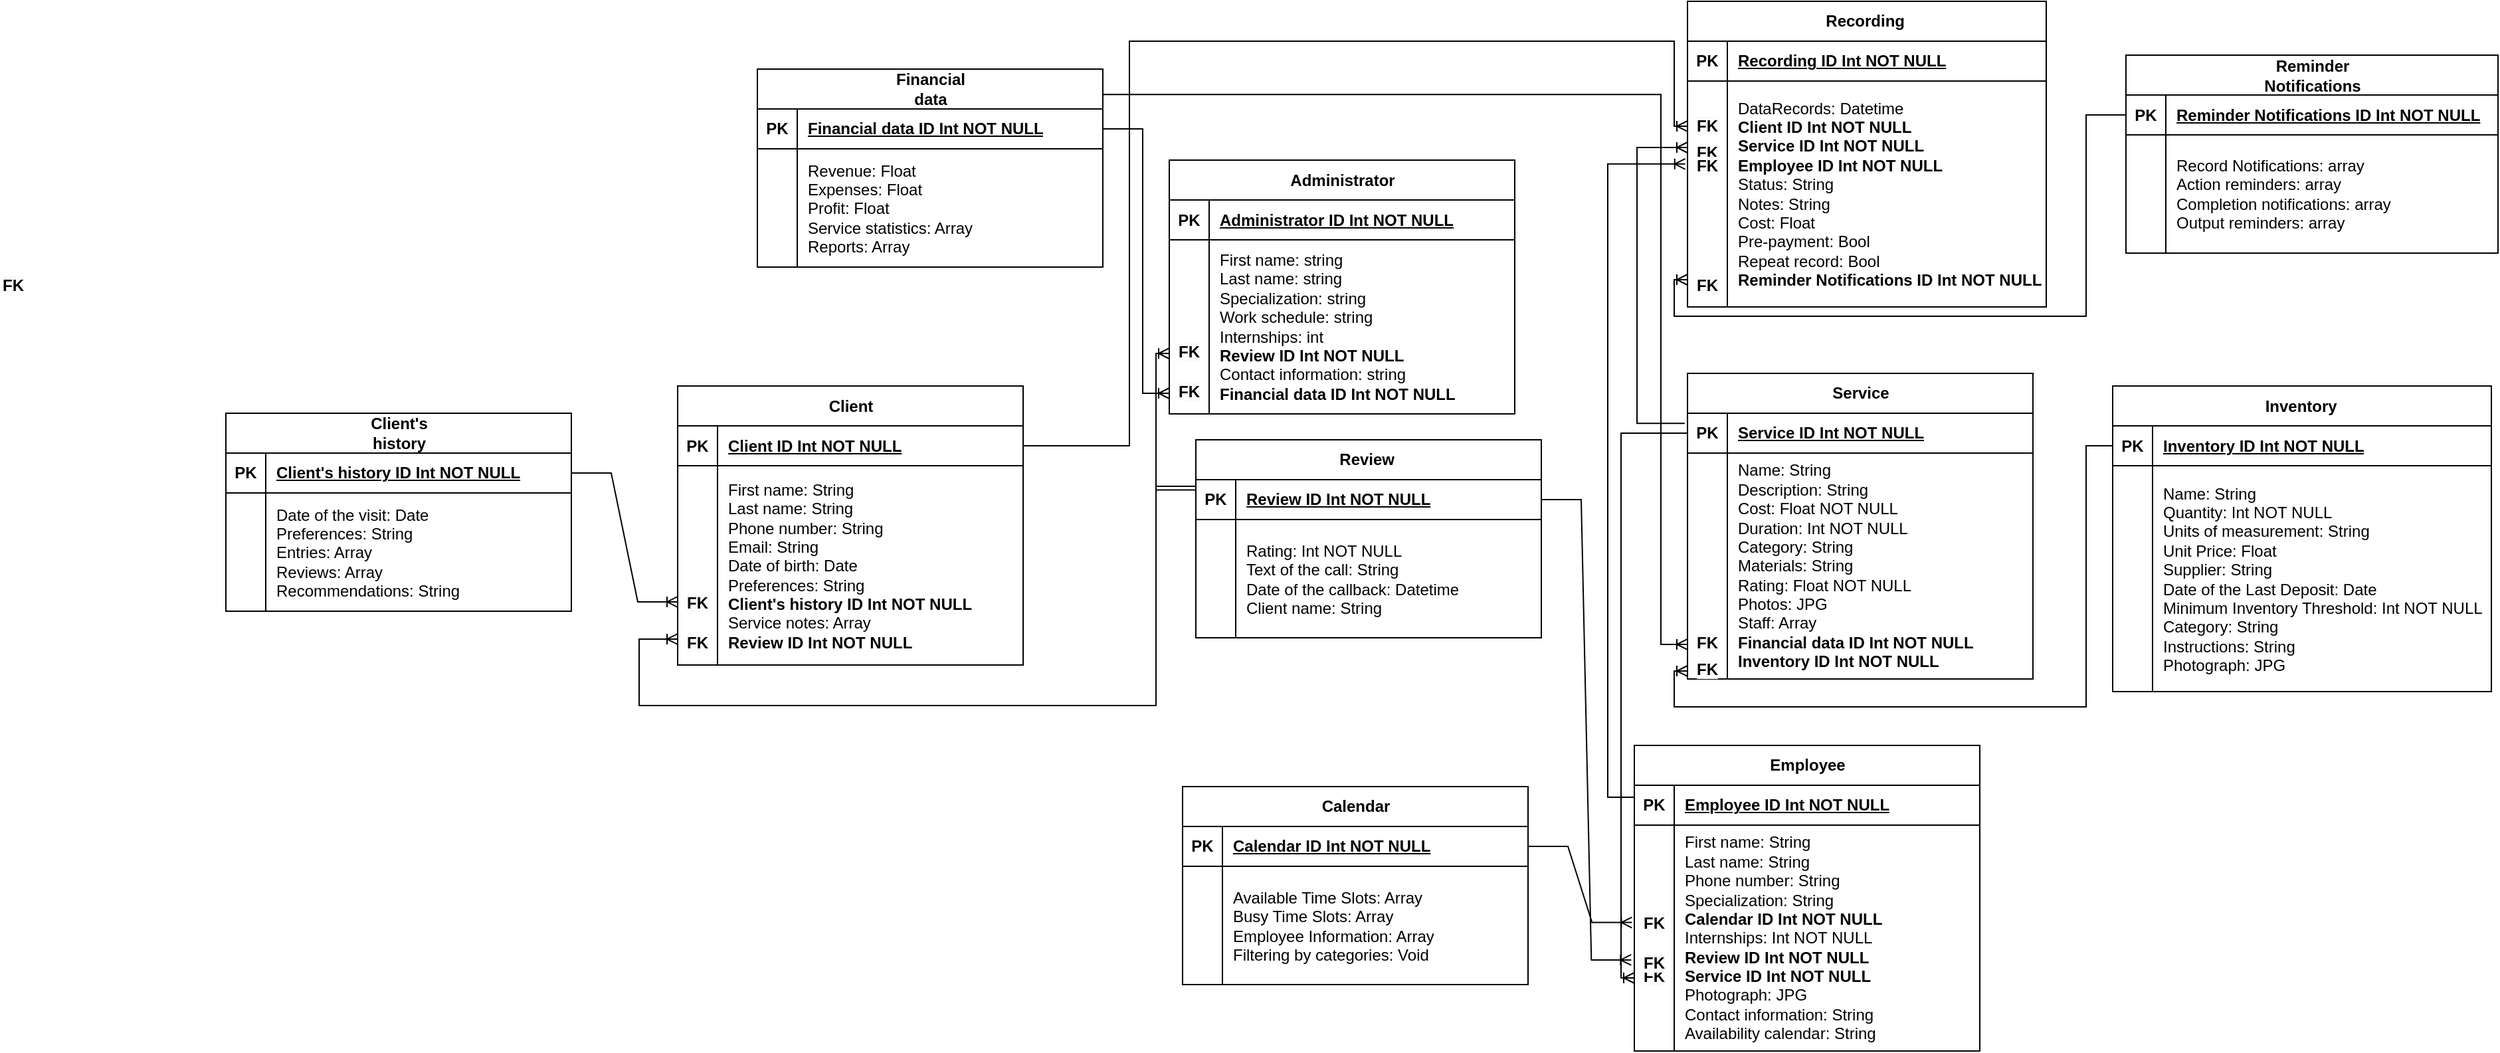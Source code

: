 <mxfile version="24.1.0" type="device">
  <diagram name="Страница — 1" id="0xL8hshr2YgslTUYwJ_A">
    <mxGraphModel dx="2071" dy="956" grid="1" gridSize="10" guides="1" tooltips="1" connect="1" arrows="1" fold="1" page="1" pageScale="1" pageWidth="827" pageHeight="1169" math="0" shadow="0">
      <root>
        <mxCell id="0" />
        <mxCell id="1" parent="0" />
        <mxCell id="ZavuWOCTDrpFLeWUKXMv-10" value="&lt;span style=&quot;text-align: left; text-wrap: wrap;&quot;&gt;Service&lt;/span&gt;" style="shape=table;startSize=30;container=1;collapsible=1;childLayout=tableLayout;fixedRows=1;rowLines=0;fontStyle=1;align=center;resizeLast=1;html=1;" parent="1" vertex="1">
          <mxGeometry x="1310" y="520" width="260" height="230" as="geometry" />
        </mxCell>
        <mxCell id="ZavuWOCTDrpFLeWUKXMv-11" value="" style="shape=tableRow;horizontal=0;startSize=0;swimlaneHead=0;swimlaneBody=0;fillColor=none;collapsible=0;dropTarget=0;points=[[0,0.5],[1,0.5]];portConstraint=eastwest;top=0;left=0;right=0;bottom=1;" parent="ZavuWOCTDrpFLeWUKXMv-10" vertex="1">
          <mxGeometry y="30" width="260" height="30" as="geometry" />
        </mxCell>
        <mxCell id="ZavuWOCTDrpFLeWUKXMv-12" value="PK" style="shape=partialRectangle;connectable=0;fillColor=none;top=0;left=0;bottom=0;right=0;fontStyle=1;overflow=hidden;whiteSpace=wrap;html=1;" parent="ZavuWOCTDrpFLeWUKXMv-11" vertex="1">
          <mxGeometry width="30" height="30" as="geometry">
            <mxRectangle width="30" height="30" as="alternateBounds" />
          </mxGeometry>
        </mxCell>
        <mxCell id="ZavuWOCTDrpFLeWUKXMv-13" value="Service ID Int&amp;nbsp;NOT NULL" style="shape=partialRectangle;connectable=0;fillColor=none;top=0;left=0;bottom=0;right=0;align=left;spacingLeft=6;fontStyle=5;overflow=hidden;whiteSpace=wrap;html=1;" parent="ZavuWOCTDrpFLeWUKXMv-11" vertex="1">
          <mxGeometry x="30" width="230" height="30" as="geometry">
            <mxRectangle width="230" height="30" as="alternateBounds" />
          </mxGeometry>
        </mxCell>
        <mxCell id="ZavuWOCTDrpFLeWUKXMv-14" value="" style="shape=tableRow;horizontal=0;startSize=0;swimlaneHead=0;swimlaneBody=0;fillColor=none;collapsible=0;dropTarget=0;points=[[0,0.5],[1,0.5]];portConstraint=eastwest;top=0;left=0;right=0;bottom=0;" parent="ZavuWOCTDrpFLeWUKXMv-10" vertex="1">
          <mxGeometry y="60" width="260" height="170" as="geometry" />
        </mxCell>
        <mxCell id="ZavuWOCTDrpFLeWUKXMv-15" value="" style="shape=partialRectangle;connectable=0;fillColor=none;top=0;left=0;bottom=0;right=0;editable=1;overflow=hidden;whiteSpace=wrap;html=1;" parent="ZavuWOCTDrpFLeWUKXMv-14" vertex="1">
          <mxGeometry width="30" height="170" as="geometry">
            <mxRectangle width="30" height="170" as="alternateBounds" />
          </mxGeometry>
        </mxCell>
        <mxCell id="ZavuWOCTDrpFLeWUKXMv-16" value="Name: String&lt;br&gt;Description: String&lt;br&gt;Cost: Float NOT NULL&lt;br&gt;Duration: Int NOT NULL&lt;br&gt;Category: String&lt;br&gt;Materials: String&lt;br&gt;Rating: Float NOT NULL&lt;br&gt;Photos: JPG&lt;br&gt;Staff: Array&lt;div&gt;&lt;span style=&quot;font-weight: 700;&quot;&gt;Financial data&amp;nbsp;ID Int&amp;nbsp;NOT NULL&lt;/span&gt;&lt;br&gt;&lt;div&gt;&lt;span style=&quot;font-weight: 700;&quot;&gt;Inventory ID Int&amp;nbsp;NOT NULL&lt;/span&gt;&lt;br&gt;&lt;/div&gt;&lt;/div&gt;" style="shape=partialRectangle;connectable=0;fillColor=none;top=0;left=0;bottom=0;right=0;align=left;spacingLeft=6;overflow=hidden;whiteSpace=wrap;html=1;" parent="ZavuWOCTDrpFLeWUKXMv-14" vertex="1">
          <mxGeometry x="30" width="230" height="170" as="geometry">
            <mxRectangle width="230" height="170" as="alternateBounds" />
          </mxGeometry>
        </mxCell>
        <mxCell id="ZavuWOCTDrpFLeWUKXMv-24" value="&lt;span style=&quot;text-align: left; text-wrap: wrap;&quot;&gt;Client&lt;/span&gt;" style="shape=table;startSize=30;container=1;collapsible=1;childLayout=tableLayout;fixedRows=1;rowLines=0;fontStyle=1;align=center;resizeLast=1;html=1;" parent="1" vertex="1">
          <mxGeometry x="550" y="529.5" width="260" height="210" as="geometry" />
        </mxCell>
        <mxCell id="ZavuWOCTDrpFLeWUKXMv-25" value="" style="shape=tableRow;horizontal=0;startSize=0;swimlaneHead=0;swimlaneBody=0;fillColor=none;collapsible=0;dropTarget=0;points=[[0,0.5],[1,0.5]];portConstraint=eastwest;top=0;left=0;right=0;bottom=1;" parent="ZavuWOCTDrpFLeWUKXMv-24" vertex="1">
          <mxGeometry y="30" width="260" height="30" as="geometry" />
        </mxCell>
        <mxCell id="ZavuWOCTDrpFLeWUKXMv-26" value="PK" style="shape=partialRectangle;connectable=0;fillColor=none;top=0;left=0;bottom=0;right=0;fontStyle=1;overflow=hidden;whiteSpace=wrap;html=1;" parent="ZavuWOCTDrpFLeWUKXMv-25" vertex="1">
          <mxGeometry width="30" height="30" as="geometry">
            <mxRectangle width="30" height="30" as="alternateBounds" />
          </mxGeometry>
        </mxCell>
        <mxCell id="ZavuWOCTDrpFLeWUKXMv-27" value="Client ID Int&amp;nbsp;NOT NULL" style="shape=partialRectangle;connectable=0;fillColor=none;top=0;left=0;bottom=0;right=0;align=left;spacingLeft=6;fontStyle=5;overflow=hidden;whiteSpace=wrap;html=1;" parent="ZavuWOCTDrpFLeWUKXMv-25" vertex="1">
          <mxGeometry x="30" width="230" height="30" as="geometry">
            <mxRectangle width="230" height="30" as="alternateBounds" />
          </mxGeometry>
        </mxCell>
        <mxCell id="ZavuWOCTDrpFLeWUKXMv-28" value="" style="shape=tableRow;horizontal=0;startSize=0;swimlaneHead=0;swimlaneBody=0;fillColor=none;collapsible=0;dropTarget=0;points=[[0,0.5],[1,0.5]];portConstraint=eastwest;top=0;left=0;right=0;bottom=0;" parent="ZavuWOCTDrpFLeWUKXMv-24" vertex="1">
          <mxGeometry y="60" width="260" height="150" as="geometry" />
        </mxCell>
        <mxCell id="ZavuWOCTDrpFLeWUKXMv-29" value="" style="shape=partialRectangle;connectable=0;fillColor=none;top=0;left=0;bottom=0;right=0;editable=1;overflow=hidden;whiteSpace=wrap;html=1;" parent="ZavuWOCTDrpFLeWUKXMv-28" vertex="1">
          <mxGeometry width="30" height="150" as="geometry">
            <mxRectangle width="30" height="150" as="alternateBounds" />
          </mxGeometry>
        </mxCell>
        <mxCell id="ZavuWOCTDrpFLeWUKXMv-30" value="First name: String&lt;br style=&quot;padding: 0px; margin: 0px;&quot;&gt;Last name: String&lt;br style=&quot;padding: 0px; margin: 0px;&quot;&gt;Phone number: String&lt;br style=&quot;padding: 0px; margin: 0px;&quot;&gt;Email: String&amp;nbsp;&lt;br style=&quot;padding: 0px; margin: 0px;&quot;&gt;Date of birth: Date&lt;br style=&quot;padding: 0px; margin: 0px;&quot;&gt;Preferences: String&lt;br style=&quot;padding: 0px; margin: 0px;&quot;&gt;&lt;span style=&quot;font-weight: 700;&quot;&gt;Client&#39;s history ID Int&amp;nbsp;NOT NULL&lt;/span&gt;&lt;br style=&quot;padding: 0px; margin: 0px;&quot;&gt;Service notes: Array&lt;br style=&quot;padding: 0px; margin: 0px;&quot;&gt;&lt;span style=&quot;font-weight: 700;&quot;&gt;Review ID Int&amp;nbsp;NOT NULL&lt;/span&gt;" style="shape=partialRectangle;connectable=0;fillColor=none;top=0;left=0;bottom=0;right=0;align=left;spacingLeft=6;overflow=hidden;whiteSpace=wrap;html=1;" parent="ZavuWOCTDrpFLeWUKXMv-28" vertex="1">
          <mxGeometry x="30" width="230" height="150" as="geometry">
            <mxRectangle width="230" height="150" as="alternateBounds" />
          </mxGeometry>
        </mxCell>
        <mxCell id="ZavuWOCTDrpFLeWUKXMv-31" value="&lt;b style=&quot;color: rgb(0, 0, 0); font-family: Helvetica; font-size: 12px; font-style: normal; font-variant-ligatures: normal; font-variant-caps: normal; letter-spacing: normal; orphans: 2; text-indent: 0px; text-transform: none; widows: 2; word-spacing: 0px; -webkit-text-stroke-width: 0px; white-space: normal; background-color: rgb(251, 251, 251); text-decoration-thickness: initial; text-decoration-style: initial; text-decoration-color: initial;&quot;&gt;FK&lt;/b&gt;" style="text;whiteSpace=wrap;html=1;align=center;" parent="1" vertex="1">
          <mxGeometry x="550" y="679" width="30" height="20" as="geometry" />
        </mxCell>
        <mxCell id="ZavuWOCTDrpFLeWUKXMv-32" value="&lt;b style=&quot;color: rgb(0, 0, 0); font-family: Helvetica; font-size: 12px; font-style: normal; font-variant-ligatures: normal; font-variant-caps: normal; letter-spacing: normal; orphans: 2; text-align: center; text-indent: 0px; text-transform: none; widows: 2; word-spacing: 0px; -webkit-text-stroke-width: 0px; white-space: normal; text-decoration-thickness: initial; text-decoration-style: initial; text-decoration-color: initial; background-color: rgb(251, 251, 251);&quot;&gt;FK&lt;/b&gt;" style="text;whiteSpace=wrap;html=1;" parent="1" vertex="1">
          <mxGeometry x="40" y="440" width="20" height="20" as="geometry" />
        </mxCell>
        <mxCell id="ZavuWOCTDrpFLeWUKXMv-36" value="Employee" style="shape=table;startSize=30;container=1;collapsible=1;childLayout=tableLayout;fixedRows=1;rowLines=0;fontStyle=1;align=center;resizeLast=1;html=1;" parent="1" vertex="1">
          <mxGeometry x="1270" y="800" width="260" height="230" as="geometry" />
        </mxCell>
        <mxCell id="ZavuWOCTDrpFLeWUKXMv-37" value="" style="shape=tableRow;horizontal=0;startSize=0;swimlaneHead=0;swimlaneBody=0;fillColor=none;collapsible=0;dropTarget=0;points=[[0,0.5],[1,0.5]];portConstraint=eastwest;top=0;left=0;right=0;bottom=1;" parent="ZavuWOCTDrpFLeWUKXMv-36" vertex="1">
          <mxGeometry y="30" width="260" height="30" as="geometry" />
        </mxCell>
        <mxCell id="ZavuWOCTDrpFLeWUKXMv-38" value="PK" style="shape=partialRectangle;connectable=0;fillColor=none;top=0;left=0;bottom=0;right=0;fontStyle=1;overflow=hidden;whiteSpace=wrap;html=1;" parent="ZavuWOCTDrpFLeWUKXMv-37" vertex="1">
          <mxGeometry width="30" height="30" as="geometry">
            <mxRectangle width="30" height="30" as="alternateBounds" />
          </mxGeometry>
        </mxCell>
        <mxCell id="ZavuWOCTDrpFLeWUKXMv-39" value="&lt;span style=&quot;text-align: center; text-wrap: nowrap;&quot;&gt;Employee&lt;/span&gt;&amp;nbsp;ID Int&amp;nbsp;NOT NULL" style="shape=partialRectangle;connectable=0;fillColor=none;top=0;left=0;bottom=0;right=0;align=left;spacingLeft=6;fontStyle=5;overflow=hidden;whiteSpace=wrap;html=1;" parent="ZavuWOCTDrpFLeWUKXMv-37" vertex="1">
          <mxGeometry x="30" width="230" height="30" as="geometry">
            <mxRectangle width="230" height="30" as="alternateBounds" />
          </mxGeometry>
        </mxCell>
        <mxCell id="ZavuWOCTDrpFLeWUKXMv-40" value="" style="shape=tableRow;horizontal=0;startSize=0;swimlaneHead=0;swimlaneBody=0;fillColor=none;collapsible=0;dropTarget=0;points=[[0,0.5],[1,0.5]];portConstraint=eastwest;top=0;left=0;right=0;bottom=0;" parent="ZavuWOCTDrpFLeWUKXMv-36" vertex="1">
          <mxGeometry y="60" width="260" height="170" as="geometry" />
        </mxCell>
        <mxCell id="ZavuWOCTDrpFLeWUKXMv-41" value="" style="shape=partialRectangle;connectable=0;fillColor=none;top=0;left=0;bottom=0;right=0;editable=1;overflow=hidden;whiteSpace=wrap;html=1;" parent="ZavuWOCTDrpFLeWUKXMv-40" vertex="1">
          <mxGeometry width="30" height="170" as="geometry">
            <mxRectangle width="30" height="170" as="alternateBounds" />
          </mxGeometry>
        </mxCell>
        <mxCell id="ZavuWOCTDrpFLeWUKXMv-42" value="First name: String&lt;br style=&quot;padding: 0px; margin: 0px;&quot;&gt;Last name: String&lt;br style=&quot;padding: 0px; margin: 0px;&quot;&gt;Phone number: String&lt;br style=&quot;padding: 0px; margin: 0px;&quot;&gt;Specialization: String&lt;br&gt;&lt;span style=&quot;font-weight: 700;&quot;&gt;Calendar&amp;nbsp;ID Int&amp;nbsp;NOT NULL&lt;/span&gt;&lt;br&gt;Internships: Int NOT NULL&lt;br&gt;&lt;span style=&quot;font-weight: 700;&quot;&gt;Review ID Int&amp;nbsp;NOT NULL&lt;/span&gt;&lt;br&gt;&lt;span style=&quot;font-weight: 700;&quot;&gt;Service ID Int NOT NULL&lt;/span&gt;&lt;br&gt;Photograph: JPG&lt;br&gt;Contact information: String&lt;br&gt;Availability calendar: String" style="shape=partialRectangle;connectable=0;fillColor=none;top=0;left=0;bottom=0;right=0;align=left;spacingLeft=6;overflow=hidden;whiteSpace=wrap;html=1;" parent="ZavuWOCTDrpFLeWUKXMv-40" vertex="1">
          <mxGeometry x="30" width="230" height="170" as="geometry">
            <mxRectangle width="230" height="170" as="alternateBounds" />
          </mxGeometry>
        </mxCell>
        <mxCell id="ZavuWOCTDrpFLeWUKXMv-44" value="&lt;span style=&quot;text-align: left; text-wrap: wrap;&quot;&gt;Recording&lt;/span&gt;&lt;span style=&quot;font-weight: 400; text-align: left; text-wrap: wrap;&quot;&gt;&amp;nbsp;&lt;/span&gt;" style="shape=table;startSize=30;container=1;collapsible=1;childLayout=tableLayout;fixedRows=1;rowLines=0;fontStyle=1;align=center;resizeLast=1;html=1;" parent="1" vertex="1">
          <mxGeometry x="1310" y="240" width="270" height="230" as="geometry" />
        </mxCell>
        <mxCell id="ZavuWOCTDrpFLeWUKXMv-45" value="" style="shape=tableRow;horizontal=0;startSize=0;swimlaneHead=0;swimlaneBody=0;fillColor=none;collapsible=0;dropTarget=0;points=[[0,0.5],[1,0.5]];portConstraint=eastwest;top=0;left=0;right=0;bottom=1;" parent="ZavuWOCTDrpFLeWUKXMv-44" vertex="1">
          <mxGeometry y="30" width="270" height="30" as="geometry" />
        </mxCell>
        <mxCell id="ZavuWOCTDrpFLeWUKXMv-46" value="PK" style="shape=partialRectangle;connectable=0;fillColor=none;top=0;left=0;bottom=0;right=0;fontStyle=1;overflow=hidden;whiteSpace=wrap;html=1;" parent="ZavuWOCTDrpFLeWUKXMv-45" vertex="1">
          <mxGeometry width="30" height="30" as="geometry">
            <mxRectangle width="30" height="30" as="alternateBounds" />
          </mxGeometry>
        </mxCell>
        <mxCell id="ZavuWOCTDrpFLeWUKXMv-47" value="Recording ID Int&amp;nbsp;NOT NULL" style="shape=partialRectangle;connectable=0;fillColor=none;top=0;left=0;bottom=0;right=0;align=left;spacingLeft=6;fontStyle=5;overflow=hidden;whiteSpace=wrap;html=1;" parent="ZavuWOCTDrpFLeWUKXMv-45" vertex="1">
          <mxGeometry x="30" width="240" height="30" as="geometry">
            <mxRectangle width="240" height="30" as="alternateBounds" />
          </mxGeometry>
        </mxCell>
        <mxCell id="ZavuWOCTDrpFLeWUKXMv-48" value="" style="shape=tableRow;horizontal=0;startSize=0;swimlaneHead=0;swimlaneBody=0;fillColor=none;collapsible=0;dropTarget=0;points=[[0,0.5],[1,0.5]];portConstraint=eastwest;top=0;left=0;right=0;bottom=0;" parent="ZavuWOCTDrpFLeWUKXMv-44" vertex="1">
          <mxGeometry y="60" width="270" height="170" as="geometry" />
        </mxCell>
        <mxCell id="ZavuWOCTDrpFLeWUKXMv-49" value="" style="shape=partialRectangle;connectable=0;fillColor=none;top=0;left=0;bottom=0;right=0;editable=1;overflow=hidden;whiteSpace=wrap;html=1;" parent="ZavuWOCTDrpFLeWUKXMv-48" vertex="1">
          <mxGeometry width="30" height="170" as="geometry">
            <mxRectangle width="30" height="170" as="alternateBounds" />
          </mxGeometry>
        </mxCell>
        <mxCell id="ZavuWOCTDrpFLeWUKXMv-50" value="DataRecords: Datetime&lt;br&gt;&lt;span style=&quot;font-weight: 700;&quot;&gt;Client ID Int NOT NULL&lt;/span&gt;&lt;br&gt;&lt;span style=&quot;font-weight: 700;&quot;&gt;Service ID Int NOT NULL&lt;/span&gt;&lt;br&gt;&lt;span style=&quot;font-weight: 700; text-wrap: nowrap; text-align: center;&quot;&gt;Employee&lt;/span&gt;&lt;span style=&quot;font-weight: 700;&quot;&gt;&amp;nbsp;ID Int NOT NULL&lt;/span&gt;&lt;br&gt;Status: String&lt;br&gt;Notes: String&lt;br&gt;Cost: Float&amp;nbsp;&lt;br&gt;Pre-payment: Bool&amp;nbsp;&lt;br&gt;Repeat record: Bool&amp;nbsp;&lt;br&gt;&lt;span style=&quot;font-weight: 700;&quot;&gt;Reminder Notifications&amp;nbsp;ID Int&amp;nbsp;NOT NULL&lt;/span&gt;" style="shape=partialRectangle;connectable=0;fillColor=none;top=0;left=0;bottom=0;right=0;align=left;spacingLeft=6;overflow=hidden;whiteSpace=wrap;html=1;" parent="ZavuWOCTDrpFLeWUKXMv-48" vertex="1">
          <mxGeometry x="30" width="240" height="170" as="geometry">
            <mxRectangle width="240" height="170" as="alternateBounds" />
          </mxGeometry>
        </mxCell>
        <mxCell id="nVaocaOWp-77uA6Ea02G-2" value="&lt;span style=&quot;text-align: left; text-wrap: wrap;&quot;&gt;Calendar&lt;/span&gt;" style="shape=table;startSize=30;container=1;collapsible=1;childLayout=tableLayout;fixedRows=1;rowLines=0;fontStyle=1;align=center;resizeLast=1;html=1;" vertex="1" parent="1">
          <mxGeometry x="930" y="831" width="260" height="149" as="geometry" />
        </mxCell>
        <mxCell id="nVaocaOWp-77uA6Ea02G-3" value="" style="shape=tableRow;horizontal=0;startSize=0;swimlaneHead=0;swimlaneBody=0;fillColor=none;collapsible=0;dropTarget=0;points=[[0,0.5],[1,0.5]];portConstraint=eastwest;top=0;left=0;right=0;bottom=1;" vertex="1" parent="nVaocaOWp-77uA6Ea02G-2">
          <mxGeometry y="30" width="260" height="30" as="geometry" />
        </mxCell>
        <mxCell id="nVaocaOWp-77uA6Ea02G-4" value="PK" style="shape=partialRectangle;connectable=0;fillColor=none;top=0;left=0;bottom=0;right=0;fontStyle=1;overflow=hidden;whiteSpace=wrap;html=1;" vertex="1" parent="nVaocaOWp-77uA6Ea02G-3">
          <mxGeometry width="30" height="30" as="geometry">
            <mxRectangle width="30" height="30" as="alternateBounds" />
          </mxGeometry>
        </mxCell>
        <mxCell id="nVaocaOWp-77uA6Ea02G-5" value="Calendar&amp;nbsp;ID Int&amp;nbsp;NOT NULL" style="shape=partialRectangle;connectable=0;fillColor=none;top=0;left=0;bottom=0;right=0;align=left;spacingLeft=6;fontStyle=5;overflow=hidden;whiteSpace=wrap;html=1;" vertex="1" parent="nVaocaOWp-77uA6Ea02G-3">
          <mxGeometry x="30" width="230" height="30" as="geometry">
            <mxRectangle width="230" height="30" as="alternateBounds" />
          </mxGeometry>
        </mxCell>
        <mxCell id="nVaocaOWp-77uA6Ea02G-6" value="" style="shape=tableRow;horizontal=0;startSize=0;swimlaneHead=0;swimlaneBody=0;fillColor=none;collapsible=0;dropTarget=0;points=[[0,0.5],[1,0.5]];portConstraint=eastwest;top=0;left=0;right=0;bottom=0;" vertex="1" parent="nVaocaOWp-77uA6Ea02G-2">
          <mxGeometry y="60" width="260" height="89" as="geometry" />
        </mxCell>
        <mxCell id="nVaocaOWp-77uA6Ea02G-7" value="" style="shape=partialRectangle;connectable=0;fillColor=none;top=0;left=0;bottom=0;right=0;editable=1;overflow=hidden;whiteSpace=wrap;html=1;" vertex="1" parent="nVaocaOWp-77uA6Ea02G-6">
          <mxGeometry width="30" height="89" as="geometry">
            <mxRectangle width="30" height="89" as="alternateBounds" />
          </mxGeometry>
        </mxCell>
        <mxCell id="nVaocaOWp-77uA6Ea02G-8" value="Available Time Slots: Array&lt;br style=&quot;padding: 0px; margin: 0px;&quot;&gt;Busy Time Slots: Array&lt;br style=&quot;padding: 0px; margin: 0px;&quot;&gt;Employee Information: Array&lt;br style=&quot;padding: 0px; margin: 0px;&quot;&gt;Filtering by categories: Void" style="shape=partialRectangle;connectable=0;fillColor=none;top=0;left=0;bottom=0;right=0;align=left;spacingLeft=6;overflow=hidden;whiteSpace=wrap;html=1;" vertex="1" parent="nVaocaOWp-77uA6Ea02G-6">
          <mxGeometry x="30" width="230" height="89" as="geometry">
            <mxRectangle width="230" height="89" as="alternateBounds" />
          </mxGeometry>
        </mxCell>
        <mxCell id="nVaocaOWp-77uA6Ea02G-10" value="&lt;span style=&quot;text-align: left; text-wrap: wrap;&quot;&gt;Review&amp;nbsp;&lt;/span&gt;" style="shape=table;startSize=30;container=1;collapsible=1;childLayout=tableLayout;fixedRows=1;rowLines=0;fontStyle=1;align=center;resizeLast=1;html=1;" vertex="1" parent="1">
          <mxGeometry x="940" y="570" width="260" height="149" as="geometry" />
        </mxCell>
        <mxCell id="nVaocaOWp-77uA6Ea02G-11" value="" style="shape=tableRow;horizontal=0;startSize=0;swimlaneHead=0;swimlaneBody=0;fillColor=none;collapsible=0;dropTarget=0;points=[[0,0.5],[1,0.5]];portConstraint=eastwest;top=0;left=0;right=0;bottom=1;" vertex="1" parent="nVaocaOWp-77uA6Ea02G-10">
          <mxGeometry y="30" width="260" height="30" as="geometry" />
        </mxCell>
        <mxCell id="nVaocaOWp-77uA6Ea02G-12" value="PK" style="shape=partialRectangle;connectable=0;fillColor=none;top=0;left=0;bottom=0;right=0;fontStyle=1;overflow=hidden;whiteSpace=wrap;html=1;" vertex="1" parent="nVaocaOWp-77uA6Ea02G-11">
          <mxGeometry width="30" height="30" as="geometry">
            <mxRectangle width="30" height="30" as="alternateBounds" />
          </mxGeometry>
        </mxCell>
        <mxCell id="nVaocaOWp-77uA6Ea02G-13" value="Review ID Int&amp;nbsp;NOT NULL" style="shape=partialRectangle;connectable=0;fillColor=none;top=0;left=0;bottom=0;right=0;align=left;spacingLeft=6;fontStyle=5;overflow=hidden;whiteSpace=wrap;html=1;" vertex="1" parent="nVaocaOWp-77uA6Ea02G-11">
          <mxGeometry x="30" width="230" height="30" as="geometry">
            <mxRectangle width="230" height="30" as="alternateBounds" />
          </mxGeometry>
        </mxCell>
        <mxCell id="nVaocaOWp-77uA6Ea02G-14" value="" style="shape=tableRow;horizontal=0;startSize=0;swimlaneHead=0;swimlaneBody=0;fillColor=none;collapsible=0;dropTarget=0;points=[[0,0.5],[1,0.5]];portConstraint=eastwest;top=0;left=0;right=0;bottom=0;" vertex="1" parent="nVaocaOWp-77uA6Ea02G-10">
          <mxGeometry y="60" width="260" height="89" as="geometry" />
        </mxCell>
        <mxCell id="nVaocaOWp-77uA6Ea02G-15" value="" style="shape=partialRectangle;connectable=0;fillColor=none;top=0;left=0;bottom=0;right=0;editable=1;overflow=hidden;whiteSpace=wrap;html=1;" vertex="1" parent="nVaocaOWp-77uA6Ea02G-14">
          <mxGeometry width="30" height="89" as="geometry">
            <mxRectangle width="30" height="89" as="alternateBounds" />
          </mxGeometry>
        </mxCell>
        <mxCell id="nVaocaOWp-77uA6Ea02G-16" value="Rating: Int NOT NULL&lt;br&gt;Text of the call: String&lt;br&gt;Date of the callback: Datetime&lt;br&gt;Client name: String" style="shape=partialRectangle;connectable=0;fillColor=none;top=0;left=0;bottom=0;right=0;align=left;spacingLeft=6;overflow=hidden;whiteSpace=wrap;html=1;" vertex="1" parent="nVaocaOWp-77uA6Ea02G-14">
          <mxGeometry x="30" width="230" height="89" as="geometry">
            <mxRectangle width="230" height="89" as="alternateBounds" />
          </mxGeometry>
        </mxCell>
        <mxCell id="nVaocaOWp-77uA6Ea02G-18" value="&lt;span style=&quot;text-align: left; text-wrap: wrap;&quot;&gt;Client&#39;s history&lt;/span&gt;" style="shape=table;startSize=30;container=1;collapsible=1;childLayout=tableLayout;fixedRows=1;rowLines=0;fontStyle=1;align=center;resizeLast=1;html=1;" vertex="1" parent="1">
          <mxGeometry x="210" y="550" width="260" height="149" as="geometry" />
        </mxCell>
        <mxCell id="nVaocaOWp-77uA6Ea02G-19" value="" style="shape=tableRow;horizontal=0;startSize=0;swimlaneHead=0;swimlaneBody=0;fillColor=none;collapsible=0;dropTarget=0;points=[[0,0.5],[1,0.5]];portConstraint=eastwest;top=0;left=0;right=0;bottom=1;" vertex="1" parent="nVaocaOWp-77uA6Ea02G-18">
          <mxGeometry y="30" width="260" height="30" as="geometry" />
        </mxCell>
        <mxCell id="nVaocaOWp-77uA6Ea02G-20" value="PK" style="shape=partialRectangle;connectable=0;fillColor=none;top=0;left=0;bottom=0;right=0;fontStyle=1;overflow=hidden;whiteSpace=wrap;html=1;" vertex="1" parent="nVaocaOWp-77uA6Ea02G-19">
          <mxGeometry width="30" height="30" as="geometry">
            <mxRectangle width="30" height="30" as="alternateBounds" />
          </mxGeometry>
        </mxCell>
        <mxCell id="nVaocaOWp-77uA6Ea02G-21" value="Client&#39;s history ID Int&amp;nbsp;NOT NULL" style="shape=partialRectangle;connectable=0;fillColor=none;top=0;left=0;bottom=0;right=0;align=left;spacingLeft=6;fontStyle=5;overflow=hidden;whiteSpace=wrap;html=1;" vertex="1" parent="nVaocaOWp-77uA6Ea02G-19">
          <mxGeometry x="30" width="230" height="30" as="geometry">
            <mxRectangle width="230" height="30" as="alternateBounds" />
          </mxGeometry>
        </mxCell>
        <mxCell id="nVaocaOWp-77uA6Ea02G-22" value="" style="shape=tableRow;horizontal=0;startSize=0;swimlaneHead=0;swimlaneBody=0;fillColor=none;collapsible=0;dropTarget=0;points=[[0,0.5],[1,0.5]];portConstraint=eastwest;top=0;left=0;right=0;bottom=0;" vertex="1" parent="nVaocaOWp-77uA6Ea02G-18">
          <mxGeometry y="60" width="260" height="89" as="geometry" />
        </mxCell>
        <mxCell id="nVaocaOWp-77uA6Ea02G-23" value="" style="shape=partialRectangle;connectable=0;fillColor=none;top=0;left=0;bottom=0;right=0;editable=1;overflow=hidden;whiteSpace=wrap;html=1;" vertex="1" parent="nVaocaOWp-77uA6Ea02G-22">
          <mxGeometry width="30" height="89" as="geometry">
            <mxRectangle width="30" height="89" as="alternateBounds" />
          </mxGeometry>
        </mxCell>
        <mxCell id="nVaocaOWp-77uA6Ea02G-24" value="Date of the visit: Date&amp;nbsp;&lt;br style=&quot;padding: 0px; margin: 0px;&quot;&gt;Preferences: String&amp;nbsp;&lt;br style=&quot;padding: 0px; margin: 0px;&quot;&gt;Entries: Array&amp;nbsp;&lt;br style=&quot;padding: 0px; margin: 0px;&quot;&gt;Reviews: Array&amp;nbsp;&lt;br style=&quot;padding: 0px; margin: 0px;&quot;&gt;Recommendations: String" style="shape=partialRectangle;connectable=0;fillColor=none;top=0;left=0;bottom=0;right=0;align=left;spacingLeft=6;overflow=hidden;whiteSpace=wrap;html=1;" vertex="1" parent="nVaocaOWp-77uA6Ea02G-22">
          <mxGeometry x="30" width="230" height="89" as="geometry">
            <mxRectangle width="230" height="89" as="alternateBounds" />
          </mxGeometry>
        </mxCell>
        <mxCell id="nVaocaOWp-77uA6Ea02G-26" value="&lt;span style=&quot;text-align: left; text-wrap: wrap;&quot;&gt;Inventory&amp;nbsp;&lt;/span&gt;" style="shape=table;startSize=30;container=1;collapsible=1;childLayout=tableLayout;fixedRows=1;rowLines=0;fontStyle=1;align=center;resizeLast=1;html=1;" vertex="1" parent="1">
          <mxGeometry x="1630" y="529.5" width="285" height="230" as="geometry" />
        </mxCell>
        <mxCell id="nVaocaOWp-77uA6Ea02G-27" value="" style="shape=tableRow;horizontal=0;startSize=0;swimlaneHead=0;swimlaneBody=0;fillColor=none;collapsible=0;dropTarget=0;points=[[0,0.5],[1,0.5]];portConstraint=eastwest;top=0;left=0;right=0;bottom=1;" vertex="1" parent="nVaocaOWp-77uA6Ea02G-26">
          <mxGeometry y="30" width="285" height="30" as="geometry" />
        </mxCell>
        <mxCell id="nVaocaOWp-77uA6Ea02G-28" value="PK" style="shape=partialRectangle;connectable=0;fillColor=none;top=0;left=0;bottom=0;right=0;fontStyle=1;overflow=hidden;whiteSpace=wrap;html=1;" vertex="1" parent="nVaocaOWp-77uA6Ea02G-27">
          <mxGeometry width="30" height="30" as="geometry">
            <mxRectangle width="30" height="30" as="alternateBounds" />
          </mxGeometry>
        </mxCell>
        <mxCell id="nVaocaOWp-77uA6Ea02G-29" value="Inventory ID Int&amp;nbsp;NOT NULL" style="shape=partialRectangle;connectable=0;fillColor=none;top=0;left=0;bottom=0;right=0;align=left;spacingLeft=6;fontStyle=5;overflow=hidden;whiteSpace=wrap;html=1;" vertex="1" parent="nVaocaOWp-77uA6Ea02G-27">
          <mxGeometry x="30" width="255" height="30" as="geometry">
            <mxRectangle width="255" height="30" as="alternateBounds" />
          </mxGeometry>
        </mxCell>
        <mxCell id="nVaocaOWp-77uA6Ea02G-30" value="" style="shape=tableRow;horizontal=0;startSize=0;swimlaneHead=0;swimlaneBody=0;fillColor=none;collapsible=0;dropTarget=0;points=[[0,0.5],[1,0.5]];portConstraint=eastwest;top=0;left=0;right=0;bottom=0;" vertex="1" parent="nVaocaOWp-77uA6Ea02G-26">
          <mxGeometry y="60" width="285" height="170" as="geometry" />
        </mxCell>
        <mxCell id="nVaocaOWp-77uA6Ea02G-31" value="" style="shape=partialRectangle;connectable=0;fillColor=none;top=0;left=0;bottom=0;right=0;editable=1;overflow=hidden;whiteSpace=wrap;html=1;" vertex="1" parent="nVaocaOWp-77uA6Ea02G-30">
          <mxGeometry width="30" height="170" as="geometry">
            <mxRectangle width="30" height="170" as="alternateBounds" />
          </mxGeometry>
        </mxCell>
        <mxCell id="nVaocaOWp-77uA6Ea02G-32" value="Name: String&amp;nbsp;&lt;div&gt;Quantity:&amp;nbsp;&lt;span style=&quot;background-color: initial;&quot;&gt;Int NOT NULL&lt;/span&gt;&lt;span style=&quot;background-color: initial;&quot;&gt;&amp;nbsp;&lt;/span&gt;&lt;/div&gt;&lt;div&gt;Units of measurement: String&amp;nbsp;&lt;br style=&quot;padding: 0px; margin: 0px;&quot;&gt;Unit Price: Float&amp;nbsp;&lt;br style=&quot;padding: 0px; margin: 0px;&quot;&gt;Supplier: String&amp;nbsp;&lt;br style=&quot;padding: 0px; margin: 0px;&quot;&gt;Date of the Last Deposit: Date&amp;nbsp;&lt;br style=&quot;padding: 0px; margin: 0px;&quot;&gt;Minimum Inventory Threshold: Int NOT NULL&lt;br style=&quot;padding: 0px; margin: 0px;&quot;&gt;Category: String&amp;nbsp;&lt;br style=&quot;padding: 0px; margin: 0px;&quot;&gt;Instructions: String&amp;nbsp;&lt;br style=&quot;padding: 0px; margin: 0px;&quot;&gt;Photograph: JPG&amp;nbsp;&lt;/div&gt;" style="shape=partialRectangle;connectable=0;fillColor=none;top=0;left=0;bottom=0;right=0;align=left;spacingLeft=6;overflow=hidden;whiteSpace=wrap;html=1;" vertex="1" parent="nVaocaOWp-77uA6Ea02G-30">
          <mxGeometry x="30" width="255" height="170" as="geometry">
            <mxRectangle width="255" height="170" as="alternateBounds" />
          </mxGeometry>
        </mxCell>
        <mxCell id="nVaocaOWp-77uA6Ea02G-34" value="&lt;span style=&quot;text-align: left; text-wrap: wrap;&quot;&gt;Financial data&lt;/span&gt;" style="shape=table;startSize=30;container=1;collapsible=1;childLayout=tableLayout;fixedRows=1;rowLines=0;fontStyle=1;align=center;resizeLast=1;html=1;" vertex="1" parent="1">
          <mxGeometry x="610" y="291" width="260" height="149" as="geometry" />
        </mxCell>
        <mxCell id="nVaocaOWp-77uA6Ea02G-35" value="" style="shape=tableRow;horizontal=0;startSize=0;swimlaneHead=0;swimlaneBody=0;fillColor=none;collapsible=0;dropTarget=0;points=[[0,0.5],[1,0.5]];portConstraint=eastwest;top=0;left=0;right=0;bottom=1;" vertex="1" parent="nVaocaOWp-77uA6Ea02G-34">
          <mxGeometry y="30" width="260" height="30" as="geometry" />
        </mxCell>
        <mxCell id="nVaocaOWp-77uA6Ea02G-36" value="PK" style="shape=partialRectangle;connectable=0;fillColor=none;top=0;left=0;bottom=0;right=0;fontStyle=1;overflow=hidden;whiteSpace=wrap;html=1;" vertex="1" parent="nVaocaOWp-77uA6Ea02G-35">
          <mxGeometry width="30" height="30" as="geometry">
            <mxRectangle width="30" height="30" as="alternateBounds" />
          </mxGeometry>
        </mxCell>
        <mxCell id="nVaocaOWp-77uA6Ea02G-37" value="Financial data&amp;nbsp;ID Int&amp;nbsp;NOT NULL" style="shape=partialRectangle;connectable=0;fillColor=none;top=0;left=0;bottom=0;right=0;align=left;spacingLeft=6;fontStyle=5;overflow=hidden;whiteSpace=wrap;html=1;" vertex="1" parent="nVaocaOWp-77uA6Ea02G-35">
          <mxGeometry x="30" width="230" height="30" as="geometry">
            <mxRectangle width="230" height="30" as="alternateBounds" />
          </mxGeometry>
        </mxCell>
        <mxCell id="nVaocaOWp-77uA6Ea02G-38" value="" style="shape=tableRow;horizontal=0;startSize=0;swimlaneHead=0;swimlaneBody=0;fillColor=none;collapsible=0;dropTarget=0;points=[[0,0.5],[1,0.5]];portConstraint=eastwest;top=0;left=0;right=0;bottom=0;" vertex="1" parent="nVaocaOWp-77uA6Ea02G-34">
          <mxGeometry y="60" width="260" height="89" as="geometry" />
        </mxCell>
        <mxCell id="nVaocaOWp-77uA6Ea02G-39" value="" style="shape=partialRectangle;connectable=0;fillColor=none;top=0;left=0;bottom=0;right=0;editable=1;overflow=hidden;whiteSpace=wrap;html=1;" vertex="1" parent="nVaocaOWp-77uA6Ea02G-38">
          <mxGeometry width="30" height="89" as="geometry">
            <mxRectangle width="30" height="89" as="alternateBounds" />
          </mxGeometry>
        </mxCell>
        <mxCell id="nVaocaOWp-77uA6Ea02G-40" value="Revenue: Float&lt;br&gt;Expenses: Float&amp;nbsp;&lt;br&gt;Profit: Float&amp;nbsp;&lt;br&gt;Service statistics: Array&amp;nbsp;&lt;br&gt;Reports: Array" style="shape=partialRectangle;connectable=0;fillColor=none;top=0;left=0;bottom=0;right=0;align=left;spacingLeft=6;overflow=hidden;whiteSpace=wrap;html=1;" vertex="1" parent="nVaocaOWp-77uA6Ea02G-38">
          <mxGeometry x="30" width="230" height="89" as="geometry">
            <mxRectangle width="230" height="89" as="alternateBounds" />
          </mxGeometry>
        </mxCell>
        <mxCell id="nVaocaOWp-77uA6Ea02G-42" value="&lt;span style=&quot;text-align: left; text-wrap: wrap;&quot;&gt;Reminder Notifications&lt;/span&gt;" style="shape=table;startSize=30;container=1;collapsible=1;childLayout=tableLayout;fixedRows=1;rowLines=0;fontStyle=1;align=center;resizeLast=1;html=1;" vertex="1" parent="1">
          <mxGeometry x="1640" y="280.5" width="280" height="149" as="geometry" />
        </mxCell>
        <mxCell id="nVaocaOWp-77uA6Ea02G-43" value="" style="shape=tableRow;horizontal=0;startSize=0;swimlaneHead=0;swimlaneBody=0;fillColor=none;collapsible=0;dropTarget=0;points=[[0,0.5],[1,0.5]];portConstraint=eastwest;top=0;left=0;right=0;bottom=1;" vertex="1" parent="nVaocaOWp-77uA6Ea02G-42">
          <mxGeometry y="30" width="280" height="30" as="geometry" />
        </mxCell>
        <mxCell id="nVaocaOWp-77uA6Ea02G-44" value="PK" style="shape=partialRectangle;connectable=0;fillColor=none;top=0;left=0;bottom=0;right=0;fontStyle=1;overflow=hidden;whiteSpace=wrap;html=1;" vertex="1" parent="nVaocaOWp-77uA6Ea02G-43">
          <mxGeometry width="30" height="30" as="geometry">
            <mxRectangle width="30" height="30" as="alternateBounds" />
          </mxGeometry>
        </mxCell>
        <mxCell id="nVaocaOWp-77uA6Ea02G-45" value="Reminder Notifications&amp;nbsp;ID Int&amp;nbsp;NOT NULL" style="shape=partialRectangle;connectable=0;fillColor=none;top=0;left=0;bottom=0;right=0;align=left;spacingLeft=6;fontStyle=5;overflow=hidden;whiteSpace=wrap;html=1;" vertex="1" parent="nVaocaOWp-77uA6Ea02G-43">
          <mxGeometry x="30" width="250" height="30" as="geometry">
            <mxRectangle width="250" height="30" as="alternateBounds" />
          </mxGeometry>
        </mxCell>
        <mxCell id="nVaocaOWp-77uA6Ea02G-46" value="" style="shape=tableRow;horizontal=0;startSize=0;swimlaneHead=0;swimlaneBody=0;fillColor=none;collapsible=0;dropTarget=0;points=[[0,0.5],[1,0.5]];portConstraint=eastwest;top=0;left=0;right=0;bottom=0;" vertex="1" parent="nVaocaOWp-77uA6Ea02G-42">
          <mxGeometry y="60" width="280" height="89" as="geometry" />
        </mxCell>
        <mxCell id="nVaocaOWp-77uA6Ea02G-47" value="" style="shape=partialRectangle;connectable=0;fillColor=none;top=0;left=0;bottom=0;right=0;editable=1;overflow=hidden;whiteSpace=wrap;html=1;" vertex="1" parent="nVaocaOWp-77uA6Ea02G-46">
          <mxGeometry width="30" height="89" as="geometry">
            <mxRectangle width="30" height="89" as="alternateBounds" />
          </mxGeometry>
        </mxCell>
        <mxCell id="nVaocaOWp-77uA6Ea02G-48" value="Record Notifications: array&lt;br style=&quot;padding: 0px; margin: 0px;&quot;&gt;Action reminders: array&amp;nbsp;&lt;br style=&quot;padding: 0px; margin: 0px;&quot;&gt;Completion notifications: array&amp;nbsp;&lt;br style=&quot;padding: 0px; margin: 0px;&quot;&gt;Output reminders: array&amp;nbsp;" style="shape=partialRectangle;connectable=0;fillColor=none;top=0;left=0;bottom=0;right=0;align=left;spacingLeft=6;overflow=hidden;whiteSpace=wrap;html=1;" vertex="1" parent="nVaocaOWp-77uA6Ea02G-46">
          <mxGeometry x="30" width="250" height="89" as="geometry">
            <mxRectangle width="250" height="89" as="alternateBounds" />
          </mxGeometry>
        </mxCell>
        <mxCell id="nVaocaOWp-77uA6Ea02G-50" value="&lt;span style=&quot;text-align: left; text-wrap: wrap;&quot;&gt;Administrator&lt;/span&gt;" style="shape=table;startSize=30;container=1;collapsible=1;childLayout=tableLayout;fixedRows=1;rowLines=0;fontStyle=1;align=center;resizeLast=1;html=1;" vertex="1" parent="1">
          <mxGeometry x="920" y="359.5" width="260" height="191" as="geometry" />
        </mxCell>
        <mxCell id="nVaocaOWp-77uA6Ea02G-51" value="" style="shape=tableRow;horizontal=0;startSize=0;swimlaneHead=0;swimlaneBody=0;fillColor=none;collapsible=0;dropTarget=0;points=[[0,0.5],[1,0.5]];portConstraint=eastwest;top=0;left=0;right=0;bottom=1;" vertex="1" parent="nVaocaOWp-77uA6Ea02G-50">
          <mxGeometry y="30" width="260" height="30" as="geometry" />
        </mxCell>
        <mxCell id="nVaocaOWp-77uA6Ea02G-52" value="PK" style="shape=partialRectangle;connectable=0;fillColor=none;top=0;left=0;bottom=0;right=0;fontStyle=1;overflow=hidden;whiteSpace=wrap;html=1;" vertex="1" parent="nVaocaOWp-77uA6Ea02G-51">
          <mxGeometry width="30" height="30" as="geometry">
            <mxRectangle width="30" height="30" as="alternateBounds" />
          </mxGeometry>
        </mxCell>
        <mxCell id="nVaocaOWp-77uA6Ea02G-53" value="Administrator ID Int&amp;nbsp;NOT NULL" style="shape=partialRectangle;connectable=0;fillColor=none;top=0;left=0;bottom=0;right=0;align=left;spacingLeft=6;fontStyle=5;overflow=hidden;whiteSpace=wrap;html=1;" vertex="1" parent="nVaocaOWp-77uA6Ea02G-51">
          <mxGeometry x="30" width="230" height="30" as="geometry">
            <mxRectangle width="230" height="30" as="alternateBounds" />
          </mxGeometry>
        </mxCell>
        <mxCell id="nVaocaOWp-77uA6Ea02G-54" value="" style="shape=tableRow;horizontal=0;startSize=0;swimlaneHead=0;swimlaneBody=0;fillColor=none;collapsible=0;dropTarget=0;points=[[0,0.5],[1,0.5]];portConstraint=eastwest;top=0;left=0;right=0;bottom=0;" vertex="1" parent="nVaocaOWp-77uA6Ea02G-50">
          <mxGeometry y="60" width="260" height="131" as="geometry" />
        </mxCell>
        <mxCell id="nVaocaOWp-77uA6Ea02G-55" value="" style="shape=partialRectangle;connectable=0;fillColor=none;top=0;left=0;bottom=0;right=0;editable=1;overflow=hidden;whiteSpace=wrap;html=1;" vertex="1" parent="nVaocaOWp-77uA6Ea02G-54">
          <mxGeometry width="30" height="131" as="geometry">
            <mxRectangle width="30" height="131" as="alternateBounds" />
          </mxGeometry>
        </mxCell>
        <mxCell id="nVaocaOWp-77uA6Ea02G-56" value="First name: string&amp;nbsp;&lt;br style=&quot;padding: 0px; margin: 0px;&quot;&gt;Last name: string&amp;nbsp;&lt;br style=&quot;padding: 0px; margin: 0px;&quot;&gt;Specialization: string&amp;nbsp;&lt;br style=&quot;padding: 0px; margin: 0px;&quot;&gt;Work schedule: string&amp;nbsp;&lt;br style=&quot;padding: 0px; margin: 0px;&quot;&gt;Internships: int&amp;nbsp;&lt;br style=&quot;padding: 0px; margin: 0px;&quot;&gt;&lt;span style=&quot;font-weight: 700;&quot;&gt;Review ID Int&amp;nbsp;NOT NULL&lt;/span&gt;&lt;br style=&quot;padding: 0px; margin: 0px;&quot;&gt;Contact information: string&amp;nbsp;&lt;div&gt;&lt;span style=&quot;font-weight: 700;&quot;&gt;Financial data&amp;nbsp;ID Int&amp;nbsp;NOT NULL&lt;/span&gt;&lt;br&gt;&lt;/div&gt;" style="shape=partialRectangle;connectable=0;fillColor=none;top=0;left=0;bottom=0;right=0;align=left;spacingLeft=6;overflow=hidden;whiteSpace=wrap;html=1;" vertex="1" parent="nVaocaOWp-77uA6Ea02G-54">
          <mxGeometry x="30" width="230" height="131" as="geometry">
            <mxRectangle width="230" height="131" as="alternateBounds" />
          </mxGeometry>
        </mxCell>
        <mxCell id="nVaocaOWp-77uA6Ea02G-57" value="" style="edgeStyle=entityRelationEdgeStyle;fontSize=12;html=1;endArrow=ERoneToMany;rounded=0;exitX=1;exitY=0.5;exitDx=0;exitDy=0;" edge="1" parent="1" source="nVaocaOWp-77uA6Ea02G-19">
          <mxGeometry width="100" height="100" relative="1" as="geometry">
            <mxPoint x="480" y="750" as="sourcePoint" />
            <mxPoint x="550" y="692" as="targetPoint" />
          </mxGeometry>
        </mxCell>
        <mxCell id="nVaocaOWp-77uA6Ea02G-58" value="" style="edgeStyle=orthogonalEdgeStyle;fontSize=12;html=1;endArrow=ERoneToMany;rounded=0;exitX=0;exitY=0.5;exitDx=0;exitDy=0;" edge="1" parent="1" source="nVaocaOWp-77uA6Ea02G-11" target="ZavuWOCTDrpFLeWUKXMv-28">
          <mxGeometry width="100" height="100" relative="1" as="geometry">
            <mxPoint x="910" y="610" as="sourcePoint" />
            <mxPoint x="520" y="720" as="targetPoint" />
            <Array as="points">
              <mxPoint x="910" y="605" />
              <mxPoint x="910" y="770" />
              <mxPoint x="521" y="770" />
              <mxPoint x="521" y="720" />
            </Array>
          </mxGeometry>
        </mxCell>
        <mxCell id="nVaocaOWp-77uA6Ea02G-59" value="&lt;b style=&quot;color: rgb(0, 0, 0); font-family: Helvetica; font-size: 12px; font-style: normal; font-variant-ligatures: normal; font-variant-caps: normal; letter-spacing: normal; orphans: 2; text-indent: 0px; text-transform: none; widows: 2; word-spacing: 0px; -webkit-text-stroke-width: 0px; white-space: normal; background-color: rgb(251, 251, 251); text-decoration-thickness: initial; text-decoration-style: initial; text-decoration-color: initial;&quot;&gt;FK&lt;/b&gt;" style="text;whiteSpace=wrap;html=1;align=center;" vertex="1" parent="1">
          <mxGeometry x="550" y="709" width="30" height="20" as="geometry" />
        </mxCell>
        <mxCell id="nVaocaOWp-77uA6Ea02G-60" value="" style="edgeStyle=entityRelationEdgeStyle;fontSize=12;html=1;endArrow=ERoneToMany;rounded=0;exitX=1;exitY=0.5;exitDx=0;exitDy=0;entryX=-0.009;entryY=0.597;entryDx=0;entryDy=0;entryPerimeter=0;" edge="1" parent="1" source="nVaocaOWp-77uA6Ea02G-11" target="ZavuWOCTDrpFLeWUKXMv-40">
          <mxGeometry width="100" height="100" relative="1" as="geometry">
            <mxPoint x="1210" y="870" as="sourcePoint" />
            <mxPoint x="1290" y="967" as="targetPoint" />
            <Array as="points">
              <mxPoint x="1230" y="901" />
              <mxPoint x="1240" y="770" />
              <mxPoint x="1210" y="770" />
              <mxPoint x="1230" y="870" />
              <mxPoint x="1230" y="890" />
            </Array>
          </mxGeometry>
        </mxCell>
        <mxCell id="nVaocaOWp-77uA6Ea02G-61" value="&lt;b style=&quot;color: rgb(0, 0, 0); font-family: Helvetica; font-size: 12px; font-style: normal; font-variant-ligatures: normal; font-variant-caps: normal; letter-spacing: normal; orphans: 2; text-indent: 0px; text-transform: none; widows: 2; word-spacing: 0px; -webkit-text-stroke-width: 0px; white-space: normal; background-color: rgb(251, 251, 251); text-decoration-thickness: initial; text-decoration-style: initial; text-decoration-color: initial;&quot;&gt;FK&lt;/b&gt;" style="text;whiteSpace=wrap;html=1;align=center;" vertex="1" parent="1">
          <mxGeometry x="1270" y="920" width="30" height="20" as="geometry" />
        </mxCell>
        <mxCell id="nVaocaOWp-77uA6Ea02G-62" value="" style="edgeStyle=entityRelationEdgeStyle;fontSize=12;html=1;endArrow=ERoneToMany;rounded=0;exitX=1;exitY=0.5;exitDx=0;exitDy=0;entryX=-0.007;entryY=0.431;entryDx=0;entryDy=0;entryPerimeter=0;" edge="1" parent="1" source="nVaocaOWp-77uA6Ea02G-3" target="ZavuWOCTDrpFLeWUKXMv-40">
          <mxGeometry width="100" height="100" relative="1" as="geometry">
            <mxPoint x="1210" y="890" as="sourcePoint" />
            <mxPoint x="1270" y="955" as="targetPoint" />
            <Array as="points">
              <mxPoint x="1230" y="921" />
              <mxPoint x="1230" y="890" />
              <mxPoint x="1230" y="910" />
            </Array>
          </mxGeometry>
        </mxCell>
        <mxCell id="nVaocaOWp-77uA6Ea02G-66" value="&lt;b style=&quot;color: rgb(0, 0, 0); font-family: Helvetica; font-size: 12px; font-style: normal; font-variant-ligatures: normal; font-variant-caps: normal; letter-spacing: normal; orphans: 2; text-indent: 0px; text-transform: none; widows: 2; word-spacing: 0px; -webkit-text-stroke-width: 0px; white-space: normal; background-color: rgb(251, 251, 251); text-decoration-thickness: initial; text-decoration-style: initial; text-decoration-color: initial;&quot;&gt;FK&lt;/b&gt;" style="text;whiteSpace=wrap;html=1;align=center;" vertex="1" parent="1">
          <mxGeometry x="1270" y="960" width="30" height="20" as="geometry" />
        </mxCell>
        <mxCell id="nVaocaOWp-77uA6Ea02G-69" value="&lt;b style=&quot;color: rgb(0, 0, 0); font-family: Helvetica; font-size: 12px; font-style: normal; font-variant-ligatures: normal; font-variant-caps: normal; letter-spacing: normal; orphans: 2; text-indent: 0px; text-transform: none; widows: 2; word-spacing: 0px; -webkit-text-stroke-width: 0px; white-space: normal; background-color: rgb(251, 251, 251); text-decoration-thickness: initial; text-decoration-style: initial; text-decoration-color: initial;&quot;&gt;FK&lt;/b&gt;" style="text;whiteSpace=wrap;html=1;align=center;" vertex="1" parent="1">
          <mxGeometry x="1270" y="950" width="30" height="20" as="geometry" />
        </mxCell>
        <mxCell id="nVaocaOWp-77uA6Ea02G-70" value="" style="edgeStyle=orthogonalEdgeStyle;fontSize=12;html=1;endArrow=ERoneToMany;rounded=0;exitX=0;exitY=0.5;exitDx=0;exitDy=0;entryX=0;entryY=0.75;entryDx=0;entryDy=0;" edge="1" parent="1" source="ZavuWOCTDrpFLeWUKXMv-11" target="nVaocaOWp-77uA6Ea02G-66">
          <mxGeometry width="100" height="100" relative="1" as="geometry">
            <mxPoint x="1250" y="530" as="sourcePoint" />
            <mxPoint x="1260" y="980" as="targetPoint" />
          </mxGeometry>
        </mxCell>
        <mxCell id="nVaocaOWp-77uA6Ea02G-71" value="&lt;b style=&quot;color: rgb(0, 0, 0); font-family: Helvetica; font-size: 12px; font-style: normal; font-variant-ligatures: normal; font-variant-caps: normal; letter-spacing: normal; orphans: 2; text-indent: 0px; text-transform: none; widows: 2; word-spacing: 0px; -webkit-text-stroke-width: 0px; white-space: normal; background-color: rgb(251, 251, 251); text-decoration-thickness: initial; text-decoration-style: initial; text-decoration-color: initial;&quot;&gt;FK&lt;/b&gt;" style="text;whiteSpace=wrap;html=1;align=center;" vertex="1" parent="1">
          <mxGeometry x="920" y="490" width="30" height="20" as="geometry" />
        </mxCell>
        <mxCell id="nVaocaOWp-77uA6Ea02G-72" value="" style="edgeStyle=orthogonalEdgeStyle;fontSize=12;html=1;endArrow=ERoneToMany;rounded=0;exitX=-0.001;exitY=0.257;exitDx=0;exitDy=0;entryX=0;entryY=0.75;entryDx=0;entryDy=0;exitPerimeter=0;" edge="1" parent="1" source="nVaocaOWp-77uA6Ea02G-11" target="nVaocaOWp-77uA6Ea02G-71">
          <mxGeometry width="100" height="100" relative="1" as="geometry">
            <mxPoint x="940" y="600" as="sourcePoint" />
            <mxPoint x="910" y="500" as="targetPoint" />
          </mxGeometry>
        </mxCell>
        <mxCell id="nVaocaOWp-77uA6Ea02G-74" value="&lt;b style=&quot;color: rgb(0, 0, 0); font-family: Helvetica; font-size: 12px; font-style: normal; font-variant-ligatures: normal; font-variant-caps: normal; letter-spacing: normal; orphans: 2; text-indent: 0px; text-transform: none; widows: 2; word-spacing: 0px; -webkit-text-stroke-width: 0px; white-space: normal; background-color: rgb(251, 251, 251); text-decoration-thickness: initial; text-decoration-style: initial; text-decoration-color: initial;&quot;&gt;FK&lt;/b&gt;" style="text;whiteSpace=wrap;html=1;align=center;" vertex="1" parent="1">
          <mxGeometry x="1310" y="729" width="30" height="20" as="geometry" />
        </mxCell>
        <mxCell id="nVaocaOWp-77uA6Ea02G-75" value="" style="edgeStyle=orthogonalEdgeStyle;fontSize=12;html=1;endArrow=ERoneToMany;rounded=0;exitX=0;exitY=0.5;exitDx=0;exitDy=0;entryX=0;entryY=0.75;entryDx=0;entryDy=0;" edge="1" parent="1" source="nVaocaOWp-77uA6Ea02G-27" target="nVaocaOWp-77uA6Ea02G-74">
          <mxGeometry width="100" height="100" relative="1" as="geometry">
            <mxPoint x="1620" y="570" as="sourcePoint" />
            <mxPoint x="1300" y="730" as="targetPoint" />
            <Array as="points">
              <mxPoint x="1610" y="575" />
              <mxPoint x="1610" y="771" />
              <mxPoint x="1300" y="771" />
              <mxPoint x="1300" y="744" />
            </Array>
          </mxGeometry>
        </mxCell>
        <mxCell id="nVaocaOWp-77uA6Ea02G-76" value="&lt;b style=&quot;color: rgb(0, 0, 0); font-family: Helvetica; font-size: 12px; font-style: normal; font-variant-ligatures: normal; font-variant-caps: normal; letter-spacing: normal; orphans: 2; text-indent: 0px; text-transform: none; widows: 2; word-spacing: 0px; -webkit-text-stroke-width: 0px; white-space: normal; background-color: rgb(251, 251, 251); text-decoration-thickness: initial; text-decoration-style: initial; text-decoration-color: initial;&quot;&gt;FK&lt;/b&gt;" style="text;whiteSpace=wrap;html=1;align=center;" vertex="1" parent="1">
          <mxGeometry x="920" y="520" width="30" height="20" as="geometry" />
        </mxCell>
        <mxCell id="nVaocaOWp-77uA6Ea02G-77" value="" style="edgeStyle=orthogonalEdgeStyle;fontSize=12;html=1;endArrow=ERoneToMany;rounded=0;entryX=0;entryY=0.75;entryDx=0;entryDy=0;exitX=1;exitY=0.5;exitDx=0;exitDy=0;" edge="1" parent="1" source="nVaocaOWp-77uA6Ea02G-35" target="nVaocaOWp-77uA6Ea02G-76">
          <mxGeometry width="100" height="100" relative="1" as="geometry">
            <mxPoint x="850" y="500" as="sourcePoint" />
            <mxPoint x="930" y="515" as="targetPoint" />
            <Array as="points">
              <mxPoint x="900" y="336" />
              <mxPoint x="900" y="535" />
            </Array>
          </mxGeometry>
        </mxCell>
        <mxCell id="nVaocaOWp-77uA6Ea02G-78" value="&lt;b style=&quot;color: rgb(0, 0, 0); font-family: Helvetica; font-size: 12px; font-style: normal; font-variant-ligatures: normal; font-variant-caps: normal; letter-spacing: normal; orphans: 2; text-indent: 0px; text-transform: none; widows: 2; word-spacing: 0px; -webkit-text-stroke-width: 0px; white-space: normal; background-color: rgb(251, 251, 251); text-decoration-thickness: initial; text-decoration-style: initial; text-decoration-color: initial;&quot;&gt;FK&lt;/b&gt;" style="text;whiteSpace=wrap;html=1;align=center;" vertex="1" parent="1">
          <mxGeometry x="1310" y="709" width="30" height="20" as="geometry" />
        </mxCell>
        <mxCell id="nVaocaOWp-77uA6Ea02G-79" value="" style="edgeStyle=orthogonalEdgeStyle;fontSize=12;html=1;endArrow=ERoneToMany;rounded=0;entryX=0;entryY=0.75;entryDx=0;entryDy=0;exitX=1;exitY=0.128;exitDx=0;exitDy=0;exitPerimeter=0;" edge="1" parent="1" source="nVaocaOWp-77uA6Ea02G-34">
          <mxGeometry width="100" height="100" relative="1" as="geometry">
            <mxPoint x="1260" y="524.99" as="sourcePoint" />
            <mxPoint x="1310" y="723.99" as="targetPoint" />
            <Array as="points">
              <mxPoint x="1290" y="310" />
              <mxPoint x="1290" y="724" />
            </Array>
          </mxGeometry>
        </mxCell>
        <mxCell id="nVaocaOWp-77uA6Ea02G-80" value="&lt;b style=&quot;color: rgb(0, 0, 0); font-family: Helvetica; font-size: 12px; font-style: normal; font-variant-ligatures: normal; font-variant-caps: normal; letter-spacing: normal; orphans: 2; text-indent: 0px; text-transform: none; widows: 2; word-spacing: 0px; -webkit-text-stroke-width: 0px; white-space: normal; background-color: rgb(251, 251, 251); text-decoration-thickness: initial; text-decoration-style: initial; text-decoration-color: initial;&quot;&gt;FK&lt;/b&gt;" style="text;whiteSpace=wrap;html=1;align=center;" vertex="1" parent="1">
          <mxGeometry x="1310" y="440" width="30" height="20" as="geometry" />
        </mxCell>
        <mxCell id="nVaocaOWp-77uA6Ea02G-81" value="&lt;b style=&quot;color: rgb(0, 0, 0); font-family: Helvetica; font-size: 12px; font-style: normal; font-variant-ligatures: normal; font-variant-caps: normal; letter-spacing: normal; orphans: 2; text-indent: 0px; text-transform: none; widows: 2; word-spacing: 0px; -webkit-text-stroke-width: 0px; white-space: normal; background-color: rgb(251, 251, 251); text-decoration-thickness: initial; text-decoration-style: initial; text-decoration-color: initial;&quot;&gt;FK&lt;/b&gt;" style="text;whiteSpace=wrap;html=1;align=center;" vertex="1" parent="1">
          <mxGeometry x="1310" y="320" width="30" height="20" as="geometry" />
        </mxCell>
        <mxCell id="nVaocaOWp-77uA6Ea02G-82" value="&lt;b style=&quot;color: rgb(0, 0, 0); font-family: Helvetica; font-size: 12px; font-style: normal; font-variant-ligatures: normal; font-variant-caps: normal; letter-spacing: normal; orphans: 2; text-indent: 0px; text-transform: none; widows: 2; word-spacing: 0px; -webkit-text-stroke-width: 0px; white-space: normal; background-color: rgb(251, 251, 251); text-decoration-thickness: initial; text-decoration-style: initial; text-decoration-color: initial;&quot;&gt;FK&lt;/b&gt;" style="text;whiteSpace=wrap;html=1;align=center;" vertex="1" parent="1">
          <mxGeometry x="1310" y="339.5" width="30" height="20" as="geometry" />
        </mxCell>
        <mxCell id="nVaocaOWp-77uA6Ea02G-83" value="&lt;b style=&quot;color: rgb(0, 0, 0); font-family: Helvetica; font-size: 12px; font-style: normal; font-variant-ligatures: normal; font-variant-caps: normal; letter-spacing: normal; orphans: 2; text-indent: 0px; text-transform: none; widows: 2; word-spacing: 0px; -webkit-text-stroke-width: 0px; white-space: normal; background-color: rgb(251, 251, 251); text-decoration-thickness: initial; text-decoration-style: initial; text-decoration-color: initial;&quot;&gt;FK&lt;/b&gt;" style="text;whiteSpace=wrap;html=1;align=center;" vertex="1" parent="1">
          <mxGeometry x="1310" y="350" width="30" height="20" as="geometry" />
        </mxCell>
        <mxCell id="nVaocaOWp-77uA6Ea02G-87" value="" style="edgeStyle=orthogonalEdgeStyle;fontSize=12;html=1;endArrow=ERoneToMany;rounded=0;exitX=0;exitY=0.5;exitDx=0;exitDy=0;entryX=0;entryY=0.75;entryDx=0;entryDy=0;" edge="1" parent="1" source="nVaocaOWp-77uA6Ea02G-43">
          <mxGeometry width="100" height="100" relative="1" as="geometry">
            <mxPoint x="1630" y="280.5" as="sourcePoint" />
            <mxPoint x="1310" y="449.5" as="targetPoint" />
            <Array as="points">
              <mxPoint x="1610" y="325" />
              <mxPoint x="1610" y="477" />
              <mxPoint x="1300" y="477" />
              <mxPoint x="1300" y="449" />
            </Array>
          </mxGeometry>
        </mxCell>
        <mxCell id="nVaocaOWp-77uA6Ea02G-88" value="" style="edgeStyle=orthogonalEdgeStyle;fontSize=12;html=1;endArrow=ERoneToMany;rounded=0;entryX=-0.006;entryY=0.367;entryDx=0;entryDy=0;entryPerimeter=0;exitX=-0.001;exitY=0.3;exitDx=0;exitDy=0;exitPerimeter=0;" edge="1" parent="1" source="ZavuWOCTDrpFLeWUKXMv-37" target="ZavuWOCTDrpFLeWUKXMv-48">
          <mxGeometry width="100" height="100" relative="1" as="geometry">
            <mxPoint x="1250" y="840" as="sourcePoint" />
            <mxPoint x="1230" y="1250" as="targetPoint" />
            <Array as="points">
              <mxPoint x="1250" y="839" />
              <mxPoint x="1250" y="362" />
            </Array>
          </mxGeometry>
        </mxCell>
        <mxCell id="nVaocaOWp-77uA6Ea02G-89" value="" style="edgeStyle=orthogonalEdgeStyle;fontSize=12;html=1;endArrow=ERoneToMany;rounded=0;entryX=-0.006;entryY=0.367;entryDx=0;entryDy=0;entryPerimeter=0;exitX=-0.008;exitY=0.254;exitDx=0;exitDy=0;exitPerimeter=0;" edge="1" parent="1" source="ZavuWOCTDrpFLeWUKXMv-11">
          <mxGeometry width="100" height="100" relative="1" as="geometry">
            <mxPoint x="1272" y="827" as="sourcePoint" />
            <mxPoint x="1310" y="350" as="targetPoint" />
            <Array as="points">
              <mxPoint x="1272" y="558" />
              <mxPoint x="1272" y="350" />
            </Array>
          </mxGeometry>
        </mxCell>
        <mxCell id="nVaocaOWp-77uA6Ea02G-90" value="" style="edgeStyle=orthogonalEdgeStyle;fontSize=12;html=1;endArrow=ERoneToMany;rounded=0;entryX=0;entryY=0.75;entryDx=0;entryDy=0;exitX=1;exitY=0.5;exitDx=0;exitDy=0;" edge="1" parent="1" source="ZavuWOCTDrpFLeWUKXMv-25">
          <mxGeometry width="100" height="100" relative="1" as="geometry">
            <mxPoint x="870" y="-80" as="sourcePoint" />
            <mxPoint x="1310" y="333.99" as="targetPoint" />
            <Array as="points">
              <mxPoint x="890" y="575" />
              <mxPoint x="890" y="270" />
              <mxPoint x="1300" y="270" />
              <mxPoint x="1300" y="334" />
            </Array>
          </mxGeometry>
        </mxCell>
      </root>
    </mxGraphModel>
  </diagram>
</mxfile>
